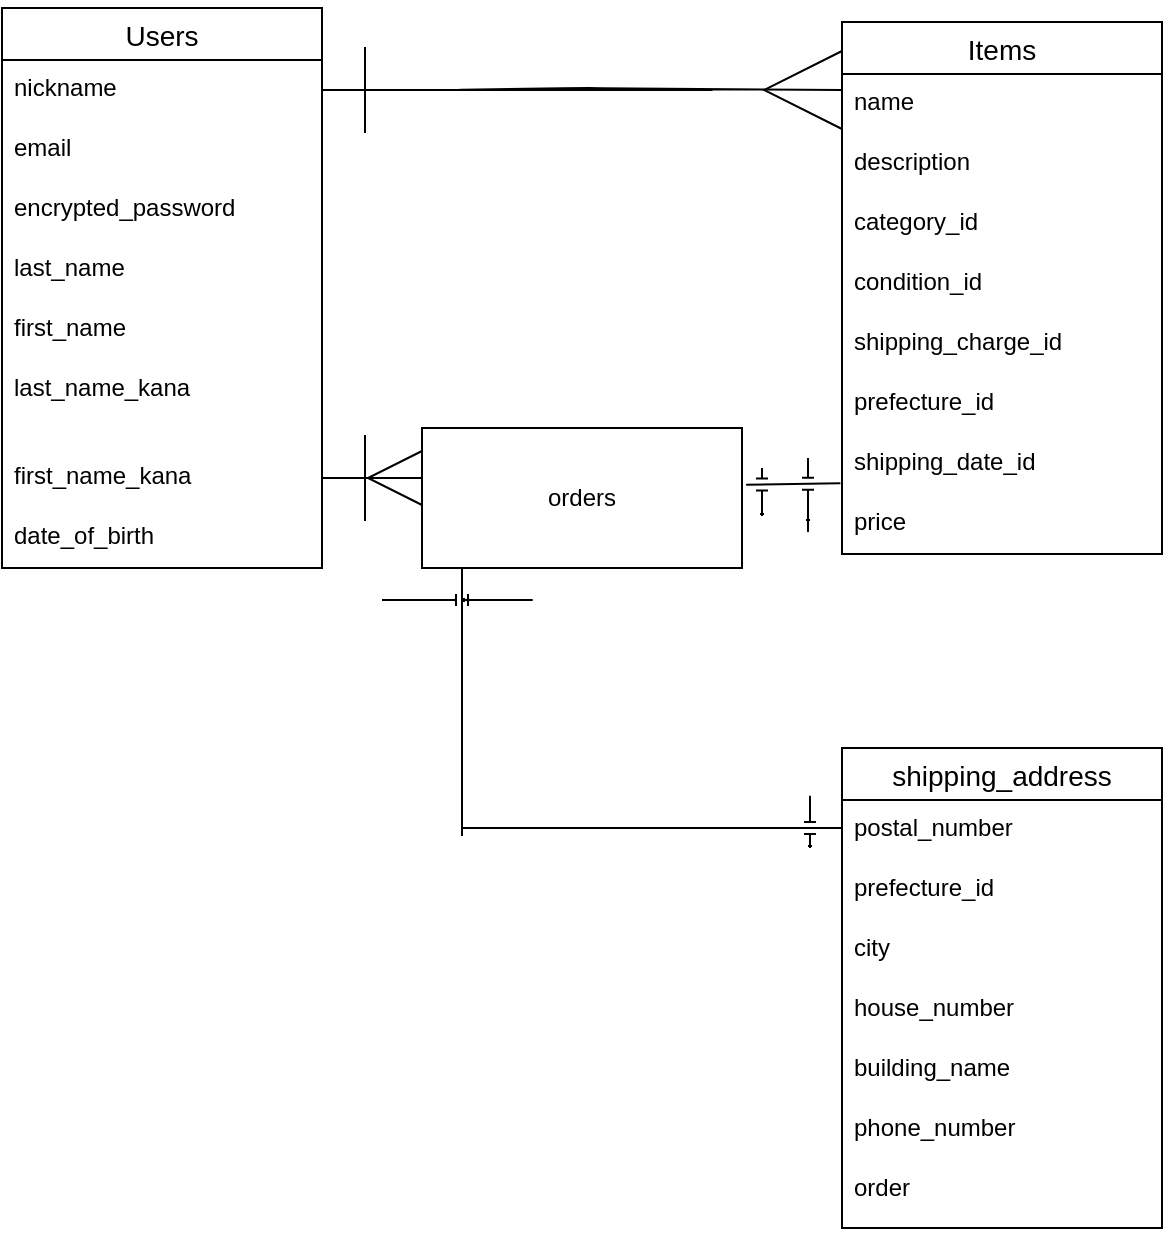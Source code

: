 <mxfile>
    <diagram id="qFPhx42wuc_Mi9bheVx0" name="ページ1">
        <mxGraphModel dx="832" dy="568" grid="1" gridSize="10" guides="1" tooltips="1" connect="1" arrows="1" fold="1" page="1" pageScale="1" pageWidth="827" pageHeight="1169" math="0" shadow="0">
            <root>
                <mxCell id="0"/>
                <mxCell id="1" parent="0"/>
                <mxCell id="3" value="Users" style="swimlane;fontStyle=0;childLayout=stackLayout;horizontal=1;startSize=26;horizontalStack=0;resizeParent=1;resizeParentMax=0;resizeLast=0;collapsible=1;marginBottom=0;align=center;fontSize=14;" vertex="1" parent="1">
                    <mxGeometry x="10" y="20" width="160" height="280" as="geometry"/>
                </mxCell>
                <mxCell id="4" value="nickname" style="text;strokeColor=none;fillColor=none;spacingLeft=4;spacingRight=4;overflow=hidden;rotatable=0;points=[[0,0.5],[1,0.5]];portConstraint=eastwest;fontSize=12;" vertex="1" parent="3">
                    <mxGeometry y="26" width="160" height="30" as="geometry"/>
                </mxCell>
                <mxCell id="5" value="email" style="text;strokeColor=none;fillColor=none;spacingLeft=4;spacingRight=4;overflow=hidden;rotatable=0;points=[[0,0.5],[1,0.5]];portConstraint=eastwest;fontSize=12;" vertex="1" parent="3">
                    <mxGeometry y="56" width="160" height="30" as="geometry"/>
                </mxCell>
                <mxCell id="6" value="encrypted_password" style="text;strokeColor=none;fillColor=none;spacingLeft=4;spacingRight=4;overflow=hidden;rotatable=0;points=[[0,0.5],[1,0.5]];portConstraint=eastwest;fontSize=12;" vertex="1" parent="3">
                    <mxGeometry y="86" width="160" height="30" as="geometry"/>
                </mxCell>
                <mxCell id="7" value="last_name" style="text;strokeColor=none;fillColor=none;spacingLeft=4;spacingRight=4;overflow=hidden;rotatable=0;points=[[0,0.5],[1,0.5]];portConstraint=eastwest;fontSize=12;" vertex="1" parent="3">
                    <mxGeometry y="116" width="160" height="30" as="geometry"/>
                </mxCell>
                <mxCell id="8" value="first_name" style="text;strokeColor=none;fillColor=none;spacingLeft=4;spacingRight=4;overflow=hidden;rotatable=0;points=[[0,0.5],[1,0.5]];portConstraint=eastwest;fontSize=12;" vertex="1" parent="3">
                    <mxGeometry y="146" width="160" height="30" as="geometry"/>
                </mxCell>
                <mxCell id="9" value="last_name_kana" style="text;strokeColor=none;fillColor=none;spacingLeft=4;spacingRight=4;overflow=hidden;rotatable=0;points=[[0,0.5],[1,0.5]];portConstraint=eastwest;fontSize=12;" vertex="1" parent="3">
                    <mxGeometry y="176" width="160" height="44" as="geometry"/>
                </mxCell>
                <mxCell id="10" value="first_name_kana" style="text;strokeColor=none;fillColor=none;spacingLeft=4;spacingRight=4;overflow=hidden;rotatable=0;points=[[0,0.5],[1,0.5]];portConstraint=eastwest;fontSize=12;" vertex="1" parent="3">
                    <mxGeometry y="220" width="160" height="30" as="geometry"/>
                </mxCell>
                <mxCell id="11" value="date_of_birth" style="text;strokeColor=none;fillColor=none;spacingLeft=4;spacingRight=4;overflow=hidden;rotatable=0;points=[[0,0.5],[1,0.5]];portConstraint=eastwest;fontSize=12;" vertex="1" parent="3">
                    <mxGeometry y="250" width="160" height="30" as="geometry"/>
                </mxCell>
                <mxCell id="12" value="Items" style="swimlane;fontStyle=0;childLayout=stackLayout;horizontal=1;startSize=26;horizontalStack=0;resizeParent=1;resizeParentMax=0;resizeLast=0;collapsible=1;marginBottom=0;align=center;fontSize=14;strokeColor=default;" vertex="1" parent="1">
                    <mxGeometry x="430" y="27" width="160" height="266" as="geometry"/>
                </mxCell>
                <mxCell id="13" value="name" style="text;strokeColor=none;fillColor=none;spacingLeft=4;spacingRight=4;overflow=hidden;rotatable=0;points=[[0,0.5],[1,0.5]];portConstraint=eastwest;fontSize=12;" vertex="1" parent="12">
                    <mxGeometry y="26" width="160" height="30" as="geometry"/>
                </mxCell>
                <mxCell id="14" value="description" style="text;strokeColor=none;fillColor=none;spacingLeft=4;spacingRight=4;overflow=hidden;rotatable=0;points=[[0,0.5],[1,0.5]];portConstraint=eastwest;fontSize=12;" vertex="1" parent="12">
                    <mxGeometry y="56" width="160" height="30" as="geometry"/>
                </mxCell>
                <mxCell id="15" value="category_id" style="text;strokeColor=none;fillColor=none;spacingLeft=4;spacingRight=4;overflow=hidden;rotatable=0;points=[[0,0.5],[1,0.5]];portConstraint=eastwest;fontSize=12;" vertex="1" parent="12">
                    <mxGeometry y="86" width="160" height="30" as="geometry"/>
                </mxCell>
                <mxCell id="16" value="condition_id" style="text;strokeColor=none;fillColor=none;spacingLeft=4;spacingRight=4;overflow=hidden;rotatable=0;points=[[0,0.5],[1,0.5]];portConstraint=eastwest;fontSize=12;" vertex="1" parent="12">
                    <mxGeometry y="116" width="160" height="30" as="geometry"/>
                </mxCell>
                <mxCell id="17" value="shipping_charge_id" style="text;strokeColor=none;fillColor=none;spacingLeft=4;spacingRight=4;overflow=hidden;rotatable=0;points=[[0,0.5],[1,0.5]];portConstraint=eastwest;fontSize=12;" vertex="1" parent="12">
                    <mxGeometry y="146" width="160" height="30" as="geometry"/>
                </mxCell>
                <mxCell id="18" value="prefecture_id" style="text;strokeColor=none;fillColor=none;spacingLeft=4;spacingRight=4;overflow=hidden;rotatable=0;points=[[0,0.5],[1,0.5]];portConstraint=eastwest;fontSize=12;" vertex="1" parent="12">
                    <mxGeometry y="176" width="160" height="30" as="geometry"/>
                </mxCell>
                <mxCell id="19" value="shipping_date_id" style="text;strokeColor=none;fillColor=none;spacingLeft=4;spacingRight=4;overflow=hidden;rotatable=0;points=[[0,0.5],[1,0.5]];portConstraint=eastwest;fontSize=12;" vertex="1" parent="12">
                    <mxGeometry y="206" width="160" height="30" as="geometry"/>
                </mxCell>
                <mxCell id="20" value="price" style="text;strokeColor=none;fillColor=none;spacingLeft=4;spacingRight=4;overflow=hidden;rotatable=0;points=[[0,0.5],[1,0.5]];portConstraint=eastwest;fontSize=12;" vertex="1" parent="12">
                    <mxGeometry y="236" width="160" height="30" as="geometry"/>
                </mxCell>
                <mxCell id="21" style="edgeStyle=none;html=1;exitX=1;exitY=0.5;exitDx=0;exitDy=0;endArrow=ERmany;endFill=0;entryX=0;entryY=0.5;entryDx=0;entryDy=0;strokeWidth=1;endSize=37;sourcePerimeterSpacing=11;targetPerimeterSpacing=13;startSize=41;jumpSize=6;jumpStyle=line;startArrow=ERone;startFill=0;" edge="1" parent="1">
                    <mxGeometry relative="1" as="geometry">
                        <mxPoint x="430" y="61" as="targetPoint"/>
                        <Array as="points">
                            <mxPoint x="370" y="61"/>
                            <mxPoint x="230" y="61"/>
                            <mxPoint x="260" y="61"/>
                            <mxPoint x="300" y="60"/>
                            <mxPoint x="320" y="61"/>
                            <mxPoint x="330" y="61"/>
                        </Array>
                        <mxPoint x="170" y="61" as="sourcePoint"/>
                    </mxGeometry>
                </mxCell>
                <mxCell id="22" value="orders" style="whiteSpace=wrap;html=1;align=center;strokeColor=default;" vertex="1" parent="1">
                    <mxGeometry x="220" y="230" width="160" height="70" as="geometry"/>
                </mxCell>
                <mxCell id="23" style="edgeStyle=none;jumpStyle=line;jumpSize=6;html=1;exitX=1;exitY=0.5;exitDx=0;exitDy=0;entryX=0;entryY=0.3;entryDx=0;entryDy=0;entryPerimeter=0;strokeWidth=1;startArrow=ERone;startFill=0;endArrow=ERmany;endFill=0;startSize=41;endSize=25;sourcePerimeterSpacing=11;targetPerimeterSpacing=13;" edge="1" parent="1">
                    <mxGeometry relative="1" as="geometry">
                        <mxPoint x="220" y="255" as="targetPoint"/>
                        <mxPoint x="170" y="255" as="sourcePoint"/>
                    </mxGeometry>
                </mxCell>
                <mxCell id="24" style="edgeStyle=none;jumpStyle=line;jumpSize=6;html=1;exitX=1.013;exitY=0.406;exitDx=0;exitDy=0;entryX=-0.005;entryY=1.053;entryDx=0;entryDy=0;entryPerimeter=0;strokeWidth=1;startArrow=none;startFill=0;endArrow=none;endFill=0;startSize=41;endSize=25;sourcePerimeterSpacing=11;targetPerimeterSpacing=13;exitPerimeter=0;" edge="1" parent="1">
                    <mxGeometry relative="1" as="geometry">
                        <mxPoint x="382.08" y="258.42" as="sourcePoint"/>
                        <mxPoint x="429.2" y="257.59" as="targetPoint"/>
                    </mxGeometry>
                </mxCell>
                <mxCell id="25" style="jumpStyle=line;jumpSize=6;html=1;strokeWidth=1;endArrow=none;endFill=0;startSize=0;endSize=25;sourcePerimeterSpacing=9;targetPerimeterSpacing=12;startArrow=ERone;startFill=0;" edge="1" parent="1">
                    <mxGeometry relative="1" as="geometry">
                        <mxPoint x="390" y="250" as="targetPoint"/>
                        <mxPoint x="390" y="274" as="sourcePoint"/>
                    </mxGeometry>
                </mxCell>
                <mxCell id="26" style="jumpStyle=line;jumpSize=6;html=1;strokeWidth=1;endArrow=none;endFill=0;startSize=0;endSize=25;sourcePerimeterSpacing=9;targetPerimeterSpacing=12;startArrow=ERone;startFill=0;" edge="1" parent="1">
                    <mxGeometry relative="1" as="geometry">
                        <mxPoint x="413" y="245" as="targetPoint"/>
                        <mxPoint x="413" y="275" as="sourcePoint"/>
                        <Array as="points">
                            <mxPoint x="413" y="285"/>
                        </Array>
                    </mxGeometry>
                </mxCell>
                <mxCell id="27" style="edgeStyle=none;jumpStyle=line;jumpSize=6;html=1;exitX=0;exitY=0.5;exitDx=0;exitDy=0;strokeWidth=1;startArrow=none;startFill=0;endArrow=none;endFill=0;startSize=41;endSize=25;sourcePerimeterSpacing=11;targetPerimeterSpacing=13;" edge="1" parent="1">
                    <mxGeometry relative="1" as="geometry">
                        <mxPoint x="240" y="434" as="targetPoint"/>
                        <mxPoint x="240" y="300" as="sourcePoint"/>
                    </mxGeometry>
                </mxCell>
                <mxCell id="28" style="edgeStyle=none;jumpStyle=line;jumpSize=6;html=1;strokeWidth=1;startArrow=none;startFill=0;endArrow=none;endFill=0;startSize=41;endSize=25;sourcePerimeterSpacing=11;targetPerimeterSpacing=13;" edge="1" parent="1">
                    <mxGeometry relative="1" as="geometry">
                        <mxPoint x="240" y="430" as="targetPoint"/>
                        <mxPoint x="430" y="430" as="sourcePoint"/>
                        <Array as="points">
                            <mxPoint x="410" y="430"/>
                            <mxPoint x="370" y="430"/>
                        </Array>
                    </mxGeometry>
                </mxCell>
                <mxCell id="29" style="jumpStyle=line;jumpSize=6;html=1;strokeWidth=1;endArrow=none;endFill=0;startSize=0;endSize=25;sourcePerimeterSpacing=9;targetPerimeterSpacing=12;startArrow=ERone;startFill=0;" edge="1" parent="1">
                    <mxGeometry relative="1" as="geometry">
                        <mxPoint x="200" y="316" as="targetPoint"/>
                        <mxPoint x="240" y="316" as="sourcePoint"/>
                        <Array as="points">
                            <mxPoint x="280" y="316"/>
                        </Array>
                    </mxGeometry>
                </mxCell>
                <mxCell id="30" style="jumpStyle=line;jumpSize=6;html=1;strokeWidth=1;endArrow=none;endFill=0;startSize=0;endSize=25;sourcePerimeterSpacing=9;targetPerimeterSpacing=12;startArrow=ERone;startFill=0;" edge="1" parent="1">
                    <mxGeometry relative="1" as="geometry">
                        <mxPoint x="414" y="440" as="targetPoint"/>
                        <mxPoint x="414" y="440" as="sourcePoint"/>
                        <Array as="points">
                            <mxPoint x="414" y="410"/>
                        </Array>
                    </mxGeometry>
                </mxCell>
                <mxCell id="31" value="shipping_address" style="swimlane;fontStyle=0;childLayout=stackLayout;horizontal=1;startSize=26;horizontalStack=0;resizeParent=1;resizeParentMax=0;resizeLast=0;collapsible=1;marginBottom=0;align=center;fontSize=14;strokeColor=default;" vertex="1" parent="1">
                    <mxGeometry x="430" y="390" width="160" height="240" as="geometry"/>
                </mxCell>
                <mxCell id="32" value="postal_number" style="text;strokeColor=none;fillColor=none;spacingLeft=4;spacingRight=4;overflow=hidden;rotatable=0;points=[[0,0.5],[1,0.5]];portConstraint=eastwest;fontSize=12;" vertex="1" parent="31">
                    <mxGeometry y="26" width="160" height="30" as="geometry"/>
                </mxCell>
                <mxCell id="33" value="prefecture_id" style="text;strokeColor=none;fillColor=none;spacingLeft=4;spacingRight=4;overflow=hidden;rotatable=0;points=[[0,0.5],[1,0.5]];portConstraint=eastwest;fontSize=12;" vertex="1" parent="31">
                    <mxGeometry y="56" width="160" height="30" as="geometry"/>
                </mxCell>
                <mxCell id="34" value="city" style="text;strokeColor=none;fillColor=none;spacingLeft=4;spacingRight=4;overflow=hidden;rotatable=0;points=[[0,0.5],[1,0.5]];portConstraint=eastwest;fontSize=12;" vertex="1" parent="31">
                    <mxGeometry y="86" width="160" height="30" as="geometry"/>
                </mxCell>
                <mxCell id="35" value="house_number" style="text;strokeColor=none;fillColor=none;spacingLeft=4;spacingRight=4;overflow=hidden;rotatable=0;points=[[0,0.5],[1,0.5]];portConstraint=eastwest;fontSize=12;" vertex="1" parent="31">
                    <mxGeometry y="116" width="160" height="30" as="geometry"/>
                </mxCell>
                <mxCell id="36" value="building_name" style="text;strokeColor=none;fillColor=none;spacingLeft=4;spacingRight=4;overflow=hidden;rotatable=0;points=[[0,0.5],[1,0.5]];portConstraint=eastwest;fontSize=12;" vertex="1" parent="31">
                    <mxGeometry y="146" width="160" height="30" as="geometry"/>
                </mxCell>
                <mxCell id="37" value="phone_number" style="text;strokeColor=none;fillColor=none;spacingLeft=4;spacingRight=4;overflow=hidden;rotatable=0;points=[[0,0.5],[1,0.5]];portConstraint=eastwest;fontSize=12;" vertex="1" parent="31">
                    <mxGeometry y="176" width="160" height="30" as="geometry"/>
                </mxCell>
                <mxCell id="38" value="order" style="text;strokeColor=none;fillColor=none;spacingLeft=4;spacingRight=4;overflow=hidden;rotatable=0;points=[[0,0.5],[1,0.5]];portConstraint=eastwest;fontSize=12;" vertex="1" parent="31">
                    <mxGeometry y="206" width="160" height="34" as="geometry"/>
                </mxCell>
            </root>
        </mxGraphModel>
    </diagram>
</mxfile>